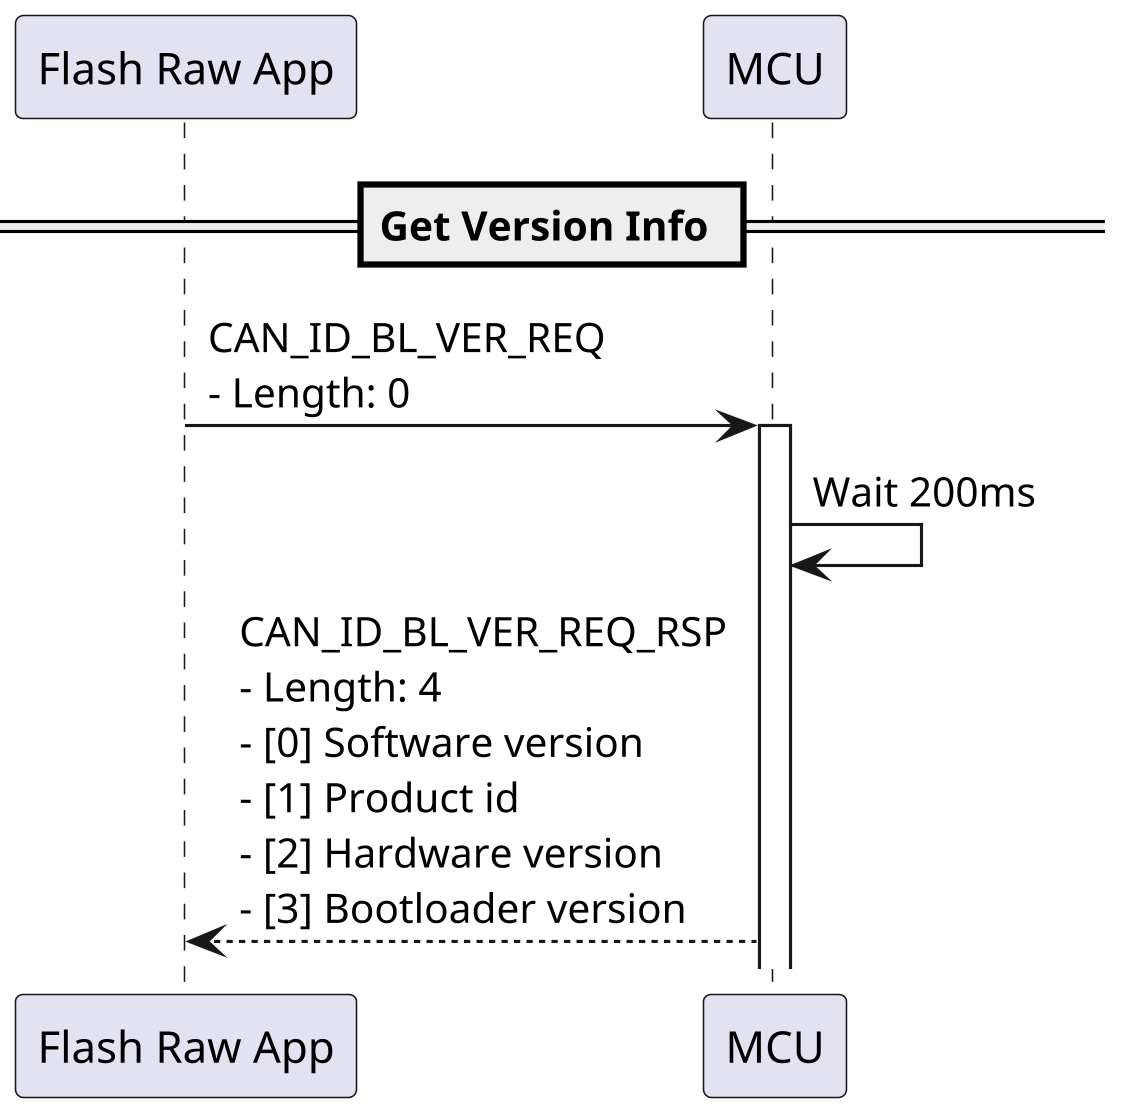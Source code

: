 @startuml

participant APP as "Flash Raw App"
participant MCU as "MCU"

skinparam dpi 300

== Get Version Info ==
APP->MCU ++: CAN_ID_BL_VER_REQ \n- Length: 0
MCU -> MCU : Wait 200ms
MCU-->APP : CAN_ID_BL_VER_REQ_RSP \n- Length: 4 \n- [0] Software version \n- [1] Product id \n- [2] Hardware version \n- [3] Bootloader version


@enduml